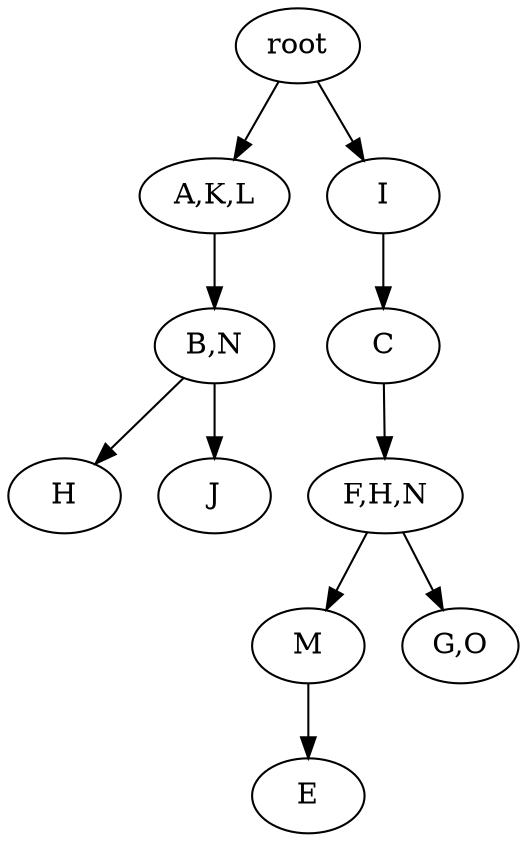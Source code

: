 strict digraph G {
	graph [name=G];
	0	 [label=root];
	3	 [label="A,K,L"];
	0 -> 3;
	1	 [label=I];
	0 -> 1;
	4	 [label="B,N"];
	3 -> 4;
	6	 [label=H];
	4 -> 6;
	5	 [label=J];
	4 -> 5;
	2	 [label=C];
	7	 [label="F,H,N"];
	2 -> 7;
	9	 [label=M];
	10	 [label=E];
	9 -> 10;
	7 -> 9;
	8	 [label="G,O"];
	7 -> 8;
	1 -> 2;
}
